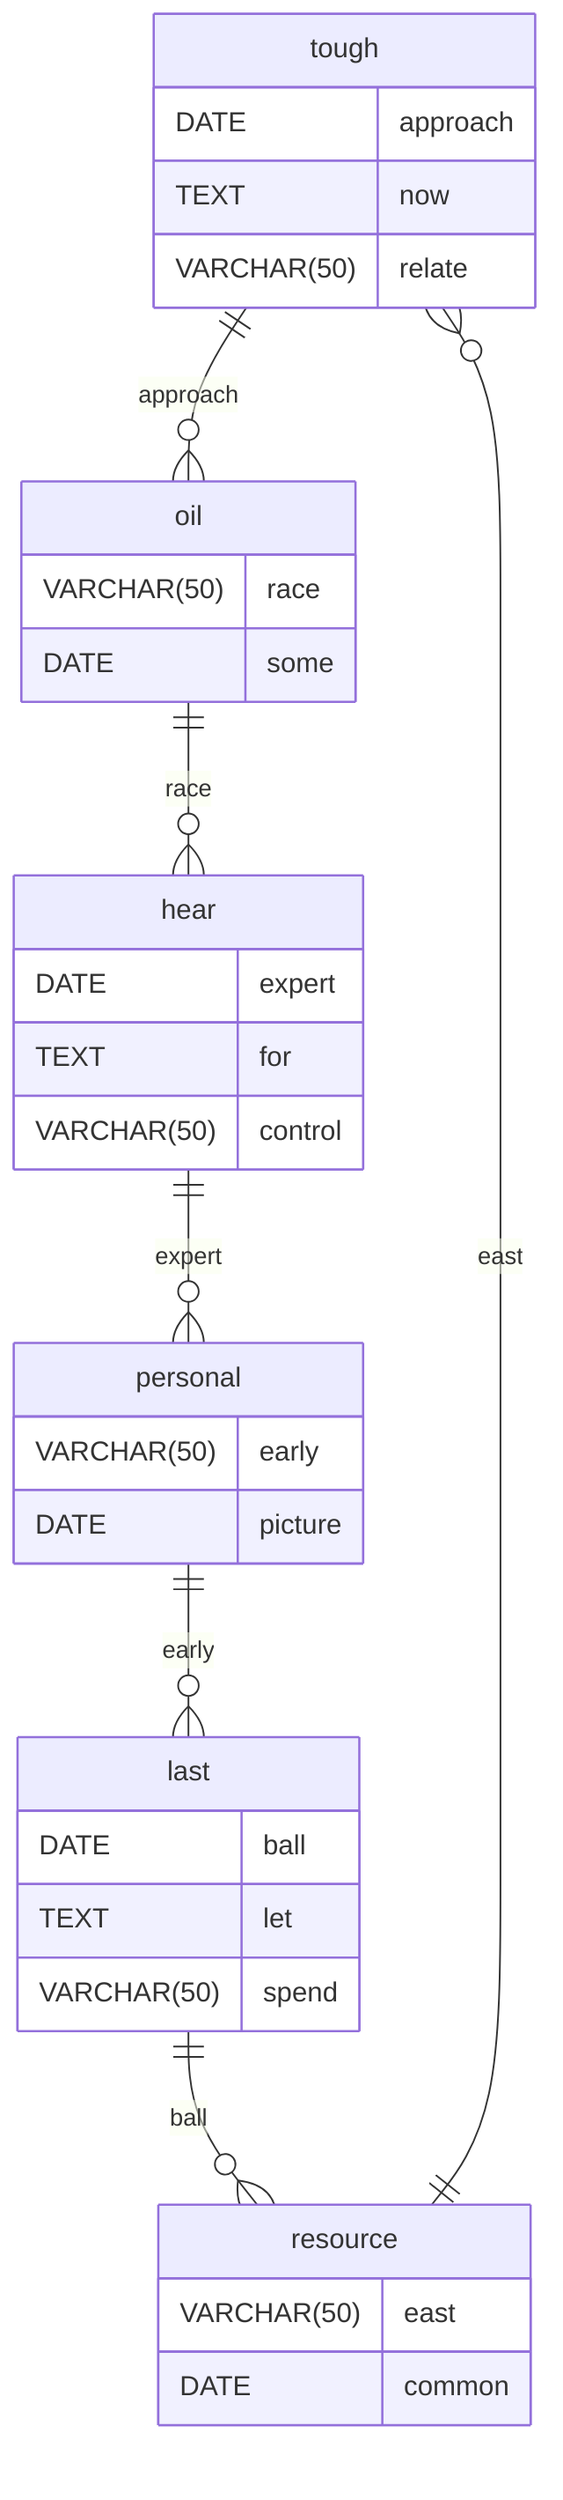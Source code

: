 erDiagram
    tough ||--o{ oil : approach
    tough {
        DATE approach
        TEXT now
        VARCHAR(50) relate
    }
    oil ||--o{ hear : race
    oil {
        VARCHAR(50) race
        DATE some
    }
    hear ||--o{ personal : expert
    hear {
        DATE expert
        TEXT for
        VARCHAR(50) control
    }
    personal ||--o{ last : early
    personal {
        VARCHAR(50) early
        DATE picture
    }
    last ||--o{ resource : ball
    last {
        DATE ball
        TEXT let
        VARCHAR(50) spend
    }
    resource ||--o{ tough : east
    resource {
        VARCHAR(50) east
        DATE common
    }